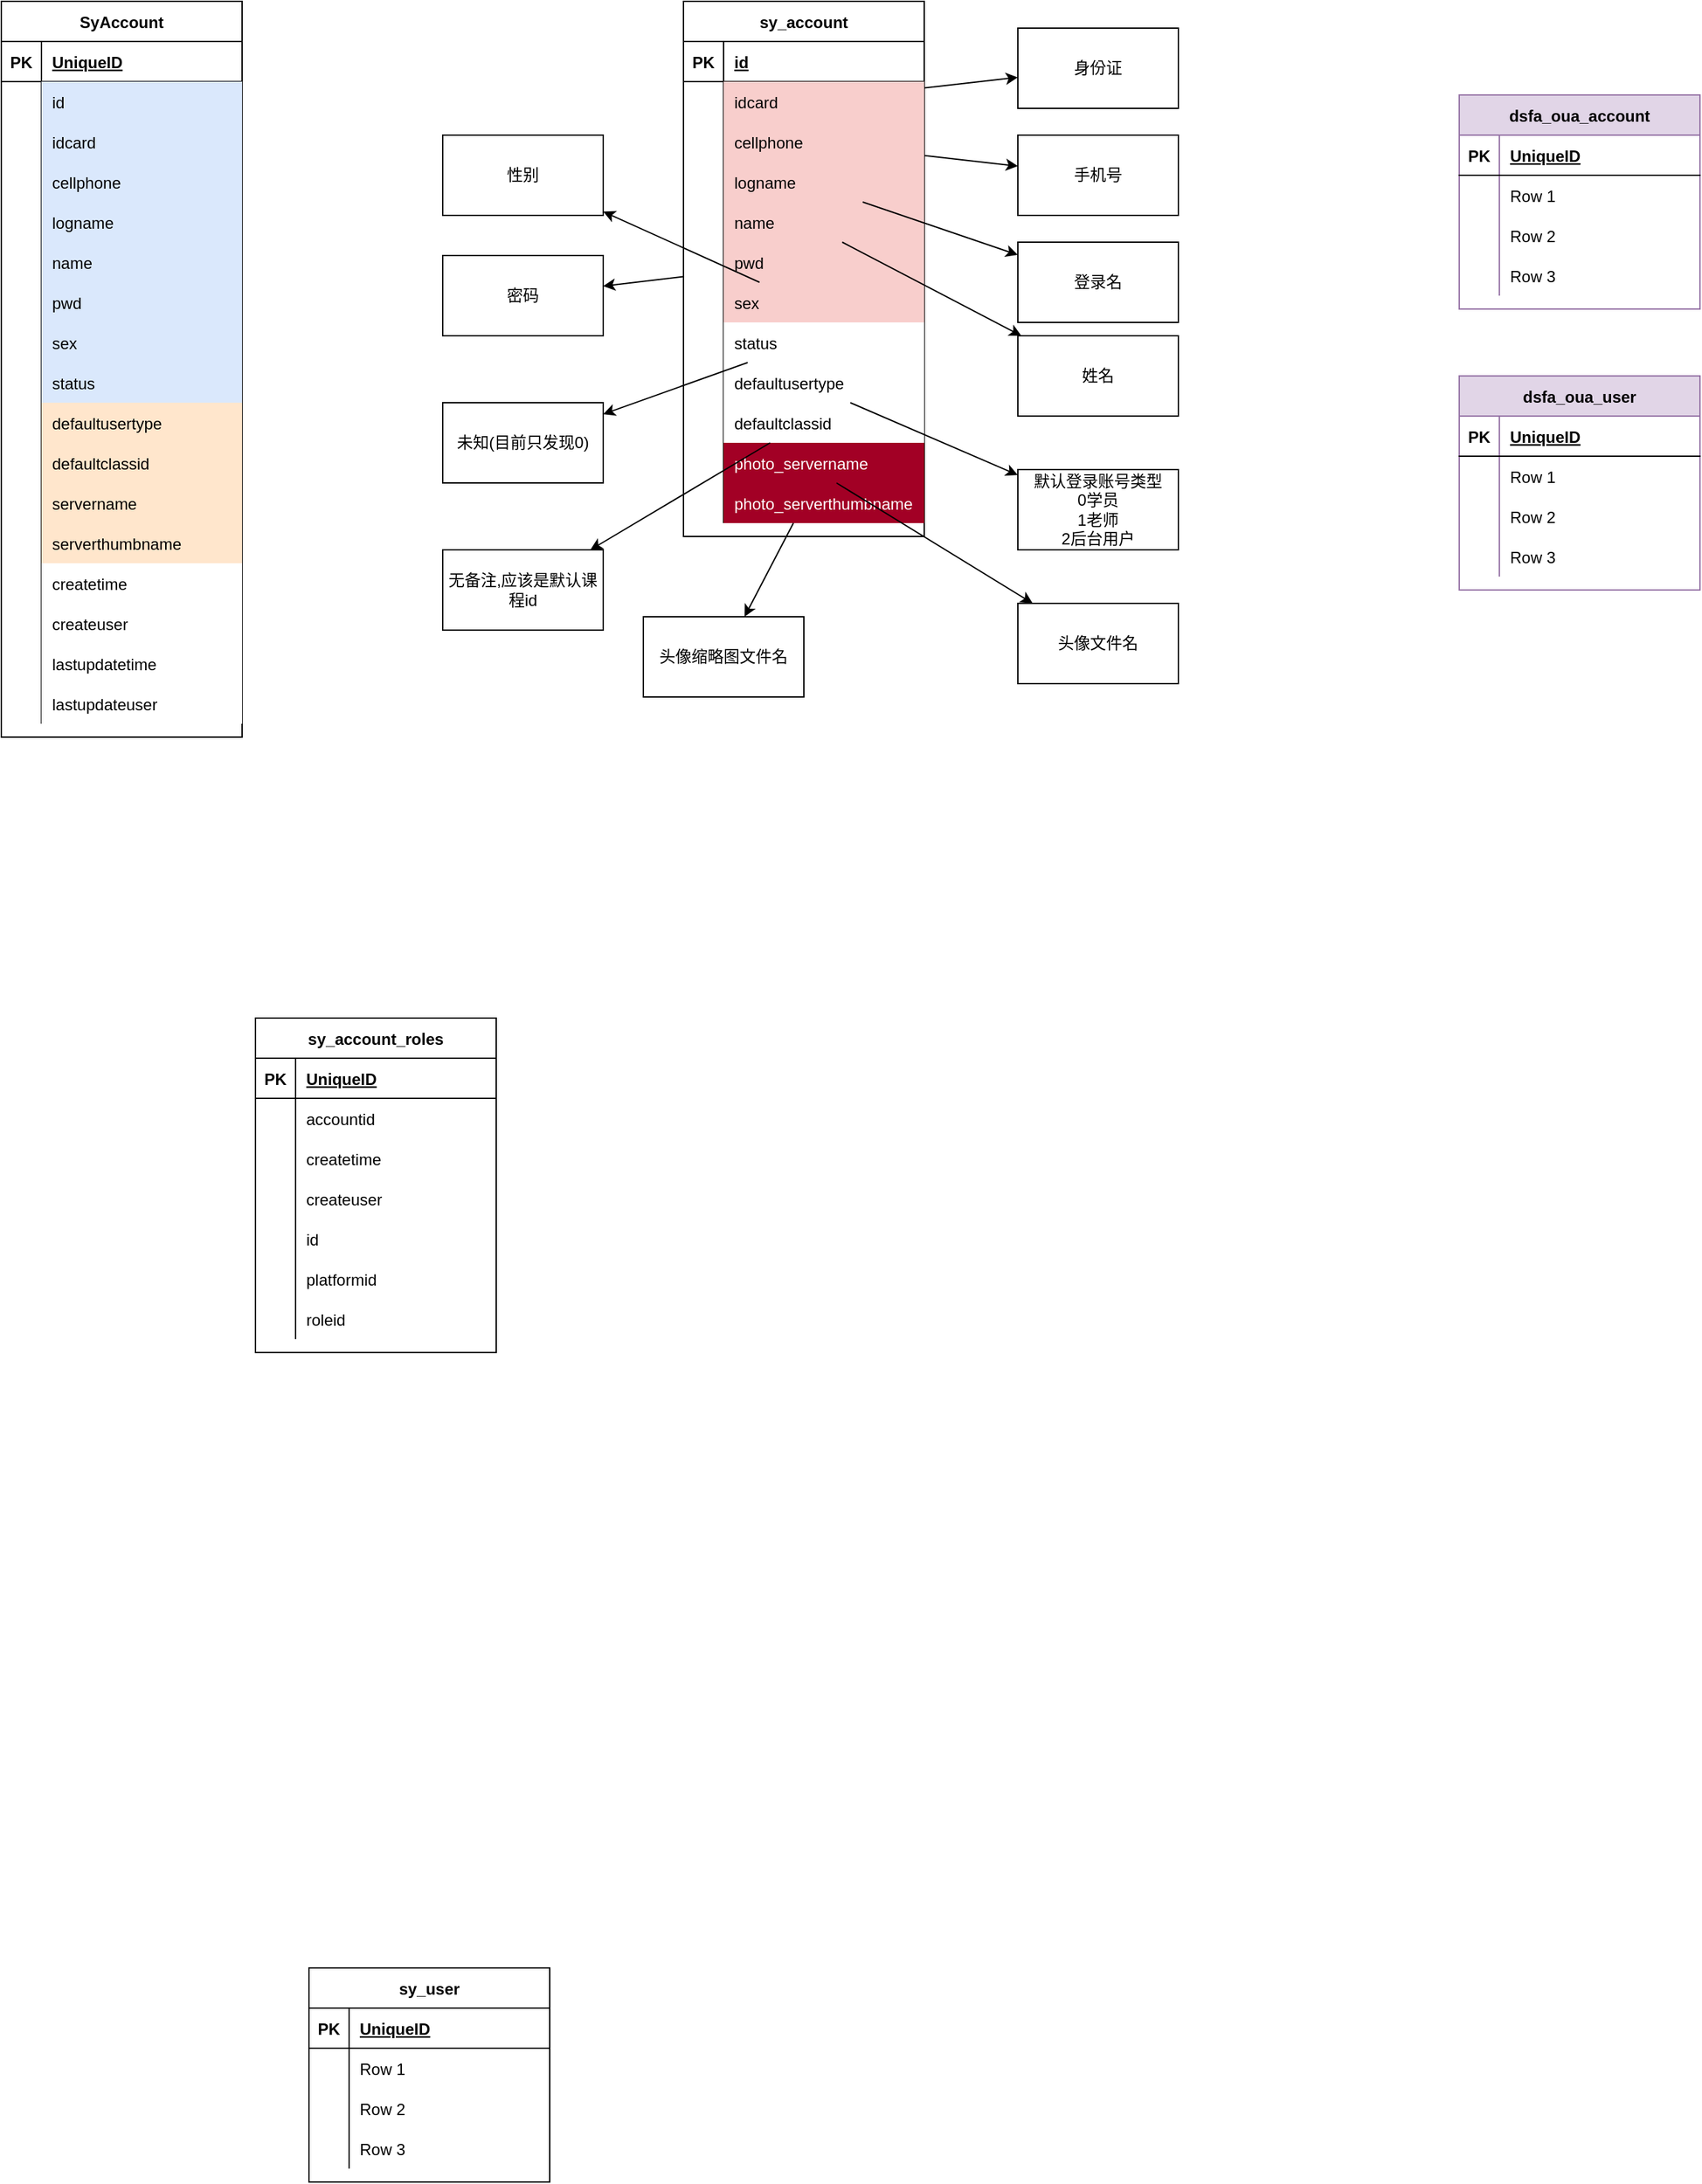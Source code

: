 <mxfile version="14.6.13" type="device"><diagram id="wtJdiFeGSxAWLH2Ik4d4" name="第 1 页"><mxGraphModel dx="1408" dy="808" grid="1" gridSize="10" guides="1" tooltips="1" connect="1" arrows="1" fold="1" page="1" pageScale="1" pageWidth="3300" pageHeight="4681" math="0" shadow="0"><root><mxCell id="0"/><mxCell id="1" parent="0"/><mxCell id="aTw9leq8kEesizQfhiR4-1" value="SyAccount" style="shape=table;startSize=30;container=1;collapsible=1;childLayout=tableLayout;fixedRows=1;rowLines=0;fontStyle=1;align=center;resizeLast=1;" parent="1" vertex="1"><mxGeometry x="560" y="730" width="180" height="550" as="geometry"/></mxCell><mxCell id="aTw9leq8kEesizQfhiR4-2" value="" style="shape=partialRectangle;collapsible=0;dropTarget=0;pointerEvents=0;fillColor=none;top=0;left=0;bottom=1;right=0;points=[[0,0.5],[1,0.5]];portConstraint=eastwest;" parent="aTw9leq8kEesizQfhiR4-1" vertex="1"><mxGeometry y="30" width="180" height="30" as="geometry"/></mxCell><mxCell id="aTw9leq8kEesizQfhiR4-3" value="PK" style="shape=partialRectangle;connectable=0;fillColor=none;top=0;left=0;bottom=0;right=0;fontStyle=1;overflow=hidden;" parent="aTw9leq8kEesizQfhiR4-2" vertex="1"><mxGeometry width="30" height="30" as="geometry"/></mxCell><mxCell id="aTw9leq8kEesizQfhiR4-4" value="UniqueID" style="shape=partialRectangle;connectable=0;fillColor=none;top=0;left=0;bottom=0;right=0;align=left;spacingLeft=6;fontStyle=5;overflow=hidden;" parent="aTw9leq8kEesizQfhiR4-2" vertex="1"><mxGeometry x="30" width="150" height="30" as="geometry"/></mxCell><mxCell id="aTw9leq8kEesizQfhiR4-5" value="" style="shape=partialRectangle;collapsible=0;dropTarget=0;pointerEvents=0;fillColor=none;top=0;left=0;bottom=0;right=0;points=[[0,0.5],[1,0.5]];portConstraint=eastwest;" parent="aTw9leq8kEesizQfhiR4-1" vertex="1"><mxGeometry y="60" width="180" height="30" as="geometry"/></mxCell><mxCell id="aTw9leq8kEesizQfhiR4-6" value="" style="shape=partialRectangle;connectable=0;fillColor=none;top=0;left=0;bottom=0;right=0;editable=1;overflow=hidden;" parent="aTw9leq8kEesizQfhiR4-5" vertex="1"><mxGeometry width="30" height="30" as="geometry"/></mxCell><mxCell id="aTw9leq8kEesizQfhiR4-7" value="id" style="shape=partialRectangle;connectable=0;fillColor=#dae8fc;top=0;left=0;bottom=0;right=0;align=left;spacingLeft=6;overflow=hidden;strokeColor=#6c8ebf;" parent="aTw9leq8kEesizQfhiR4-5" vertex="1"><mxGeometry x="30" width="150" height="30" as="geometry"/></mxCell><mxCell id="aTw9leq8kEesizQfhiR4-8" value="" style="shape=partialRectangle;collapsible=0;dropTarget=0;pointerEvents=0;fillColor=none;top=0;left=0;bottom=0;right=0;points=[[0,0.5],[1,0.5]];portConstraint=eastwest;" parent="aTw9leq8kEesizQfhiR4-1" vertex="1"><mxGeometry y="90" width="180" height="30" as="geometry"/></mxCell><mxCell id="aTw9leq8kEesizQfhiR4-9" value="" style="shape=partialRectangle;connectable=0;fillColor=none;top=0;left=0;bottom=0;right=0;editable=1;overflow=hidden;" parent="aTw9leq8kEesizQfhiR4-8" vertex="1"><mxGeometry width="30" height="30" as="geometry"/></mxCell><mxCell id="aTw9leq8kEesizQfhiR4-10" value="idcard" style="shape=partialRectangle;connectable=0;fillColor=#dae8fc;top=0;left=0;bottom=0;right=0;align=left;spacingLeft=6;overflow=hidden;strokeColor=#6c8ebf;" parent="aTw9leq8kEesizQfhiR4-8" vertex="1"><mxGeometry x="30" width="150" height="30" as="geometry"/></mxCell><mxCell id="aTw9leq8kEesizQfhiR4-11" value="" style="shape=partialRectangle;collapsible=0;dropTarget=0;pointerEvents=0;fillColor=none;top=0;left=0;bottom=0;right=0;points=[[0,0.5],[1,0.5]];portConstraint=eastwest;" parent="aTw9leq8kEesizQfhiR4-1" vertex="1"><mxGeometry y="120" width="180" height="30" as="geometry"/></mxCell><mxCell id="aTw9leq8kEesizQfhiR4-12" value="" style="shape=partialRectangle;connectable=0;fillColor=none;top=0;left=0;bottom=0;right=0;editable=1;overflow=hidden;" parent="aTw9leq8kEesizQfhiR4-11" vertex="1"><mxGeometry width="30" height="30" as="geometry"/></mxCell><mxCell id="aTw9leq8kEesizQfhiR4-13" value="cellphone" style="shape=partialRectangle;connectable=0;fillColor=#dae8fc;top=0;left=0;bottom=0;right=0;align=left;spacingLeft=6;overflow=hidden;strokeColor=#6c8ebf;" parent="aTw9leq8kEesizQfhiR4-11" vertex="1"><mxGeometry x="30" width="150" height="30" as="geometry"/></mxCell><mxCell id="aTw9leq8kEesizQfhiR4-14" value="" style="shape=partialRectangle;collapsible=0;dropTarget=0;pointerEvents=0;fillColor=none;top=0;left=0;bottom=0;right=0;points=[[0,0.5],[1,0.5]];portConstraint=eastwest;" parent="aTw9leq8kEesizQfhiR4-1" vertex="1"><mxGeometry y="150" width="180" height="30" as="geometry"/></mxCell><mxCell id="aTw9leq8kEesizQfhiR4-15" value="" style="shape=partialRectangle;connectable=0;fillColor=none;top=0;left=0;bottom=0;right=0;editable=1;overflow=hidden;" parent="aTw9leq8kEesizQfhiR4-14" vertex="1"><mxGeometry width="30" height="30" as="geometry"/></mxCell><mxCell id="aTw9leq8kEesizQfhiR4-16" value="logname" style="shape=partialRectangle;connectable=0;fillColor=#dae8fc;top=0;left=0;bottom=0;right=0;align=left;spacingLeft=6;overflow=hidden;strokeColor=#6c8ebf;" parent="aTw9leq8kEesizQfhiR4-14" vertex="1"><mxGeometry x="30" width="150" height="30" as="geometry"/></mxCell><mxCell id="aTw9leq8kEesizQfhiR4-17" value="" style="shape=partialRectangle;collapsible=0;dropTarget=0;pointerEvents=0;fillColor=none;top=0;left=0;bottom=0;right=0;points=[[0,0.5],[1,0.5]];portConstraint=eastwest;" parent="aTw9leq8kEesizQfhiR4-1" vertex="1"><mxGeometry y="180" width="180" height="30" as="geometry"/></mxCell><mxCell id="aTw9leq8kEesizQfhiR4-18" value="" style="shape=partialRectangle;connectable=0;fillColor=none;top=0;left=0;bottom=0;right=0;editable=1;overflow=hidden;" parent="aTw9leq8kEesizQfhiR4-17" vertex="1"><mxGeometry width="30" height="30" as="geometry"/></mxCell><mxCell id="aTw9leq8kEesizQfhiR4-19" value="name" style="shape=partialRectangle;connectable=0;fillColor=#dae8fc;top=0;left=0;bottom=0;right=0;align=left;spacingLeft=6;overflow=hidden;strokeColor=#6c8ebf;" parent="aTw9leq8kEesizQfhiR4-17" vertex="1"><mxGeometry x="30" width="150" height="30" as="geometry"/></mxCell><mxCell id="aTw9leq8kEesizQfhiR4-20" value="" style="shape=partialRectangle;collapsible=0;dropTarget=0;pointerEvents=0;fillColor=none;top=0;left=0;bottom=0;right=0;points=[[0,0.5],[1,0.5]];portConstraint=eastwest;" parent="aTw9leq8kEesizQfhiR4-1" vertex="1"><mxGeometry y="210" width="180" height="30" as="geometry"/></mxCell><mxCell id="aTw9leq8kEesizQfhiR4-21" value="" style="shape=partialRectangle;connectable=0;fillColor=none;top=0;left=0;bottom=0;right=0;editable=1;overflow=hidden;" parent="aTw9leq8kEesizQfhiR4-20" vertex="1"><mxGeometry width="30" height="30" as="geometry"/></mxCell><mxCell id="aTw9leq8kEesizQfhiR4-22" value="pwd" style="shape=partialRectangle;connectable=0;fillColor=#dae8fc;top=0;left=0;bottom=0;right=0;align=left;spacingLeft=6;overflow=hidden;strokeColor=#6c8ebf;" parent="aTw9leq8kEesizQfhiR4-20" vertex="1"><mxGeometry x="30" width="150" height="30" as="geometry"/></mxCell><mxCell id="aTw9leq8kEesizQfhiR4-23" value="" style="shape=partialRectangle;collapsible=0;dropTarget=0;pointerEvents=0;fillColor=none;top=0;left=0;bottom=0;right=0;points=[[0,0.5],[1,0.5]];portConstraint=eastwest;" parent="aTw9leq8kEesizQfhiR4-1" vertex="1"><mxGeometry y="240" width="180" height="30" as="geometry"/></mxCell><mxCell id="aTw9leq8kEesizQfhiR4-24" value="" style="shape=partialRectangle;connectable=0;fillColor=none;top=0;left=0;bottom=0;right=0;editable=1;overflow=hidden;" parent="aTw9leq8kEesizQfhiR4-23" vertex="1"><mxGeometry width="30" height="30" as="geometry"/></mxCell><mxCell id="aTw9leq8kEesizQfhiR4-25" value="sex" style="shape=partialRectangle;connectable=0;fillColor=#dae8fc;top=0;left=0;bottom=0;right=0;align=left;spacingLeft=6;overflow=hidden;strokeColor=#6c8ebf;" parent="aTw9leq8kEesizQfhiR4-23" vertex="1"><mxGeometry x="30" width="150" height="30" as="geometry"/></mxCell><mxCell id="aTw9leq8kEesizQfhiR4-26" value="" style="shape=partialRectangle;collapsible=0;dropTarget=0;pointerEvents=0;fillColor=none;top=0;left=0;bottom=0;right=0;points=[[0,0.5],[1,0.5]];portConstraint=eastwest;" parent="aTw9leq8kEesizQfhiR4-1" vertex="1"><mxGeometry y="270" width="180" height="30" as="geometry"/></mxCell><mxCell id="aTw9leq8kEesizQfhiR4-27" value="" style="shape=partialRectangle;connectable=0;fillColor=none;top=0;left=0;bottom=0;right=0;editable=1;overflow=hidden;" parent="aTw9leq8kEesizQfhiR4-26" vertex="1"><mxGeometry width="30" height="30" as="geometry"/></mxCell><mxCell id="aTw9leq8kEesizQfhiR4-28" value="status" style="shape=partialRectangle;connectable=0;fillColor=#dae8fc;top=0;left=0;bottom=0;right=0;align=left;spacingLeft=6;overflow=hidden;strokeColor=#6c8ebf;" parent="aTw9leq8kEesizQfhiR4-26" vertex="1"><mxGeometry x="30" width="150" height="30" as="geometry"/></mxCell><mxCell id="aTw9leq8kEesizQfhiR4-29" value="" style="shape=partialRectangle;collapsible=0;dropTarget=0;pointerEvents=0;fillColor=none;top=0;left=0;bottom=0;right=0;points=[[0,0.5],[1,0.5]];portConstraint=eastwest;" parent="aTw9leq8kEesizQfhiR4-1" vertex="1"><mxGeometry y="300" width="180" height="30" as="geometry"/></mxCell><mxCell id="aTw9leq8kEesizQfhiR4-30" value="" style="shape=partialRectangle;connectable=0;fillColor=none;top=0;left=0;bottom=0;right=0;editable=1;overflow=hidden;" parent="aTw9leq8kEesizQfhiR4-29" vertex="1"><mxGeometry width="30" height="30" as="geometry"/></mxCell><mxCell id="aTw9leq8kEesizQfhiR4-31" value="defaultusertype" style="shape=partialRectangle;connectable=0;fillColor=#ffe6cc;top=0;left=0;bottom=0;right=0;align=left;spacingLeft=6;overflow=hidden;strokeColor=#d79b00;" parent="aTw9leq8kEesizQfhiR4-29" vertex="1"><mxGeometry x="30" width="150" height="30" as="geometry"/></mxCell><mxCell id="aTw9leq8kEesizQfhiR4-32" value="" style="shape=partialRectangle;collapsible=0;dropTarget=0;pointerEvents=0;fillColor=none;top=0;left=0;bottom=0;right=0;points=[[0,0.5],[1,0.5]];portConstraint=eastwest;" parent="aTw9leq8kEesizQfhiR4-1" vertex="1"><mxGeometry y="330" width="180" height="30" as="geometry"/></mxCell><mxCell id="aTw9leq8kEesizQfhiR4-33" value="" style="shape=partialRectangle;connectable=0;fillColor=none;top=0;left=0;bottom=0;right=0;editable=1;overflow=hidden;" parent="aTw9leq8kEesizQfhiR4-32" vertex="1"><mxGeometry width="30" height="30" as="geometry"/></mxCell><mxCell id="aTw9leq8kEesizQfhiR4-34" value="defaultclassid" style="shape=partialRectangle;connectable=0;fillColor=#ffe6cc;top=0;left=0;bottom=0;right=0;align=left;spacingLeft=6;overflow=hidden;strokeColor=#d79b00;" parent="aTw9leq8kEesizQfhiR4-32" vertex="1"><mxGeometry x="30" width="150" height="30" as="geometry"/></mxCell><mxCell id="aTw9leq8kEesizQfhiR4-35" value="" style="shape=partialRectangle;collapsible=0;dropTarget=0;pointerEvents=0;fillColor=none;top=0;left=0;bottom=0;right=0;points=[[0,0.5],[1,0.5]];portConstraint=eastwest;" parent="aTw9leq8kEesizQfhiR4-1" vertex="1"><mxGeometry y="360" width="180" height="30" as="geometry"/></mxCell><mxCell id="aTw9leq8kEesizQfhiR4-36" value="" style="shape=partialRectangle;connectable=0;fillColor=none;top=0;left=0;bottom=0;right=0;editable=1;overflow=hidden;" parent="aTw9leq8kEesizQfhiR4-35" vertex="1"><mxGeometry width="30" height="30" as="geometry"/></mxCell><mxCell id="aTw9leq8kEesizQfhiR4-37" value="servername" style="shape=partialRectangle;connectable=0;fillColor=#ffe6cc;top=0;left=0;bottom=0;right=0;align=left;spacingLeft=6;overflow=hidden;strokeColor=#d79b00;" parent="aTw9leq8kEesizQfhiR4-35" vertex="1"><mxGeometry x="30" width="150" height="30" as="geometry"/></mxCell><mxCell id="aTw9leq8kEesizQfhiR4-38" value="" style="shape=partialRectangle;collapsible=0;dropTarget=0;pointerEvents=0;fillColor=none;top=0;left=0;bottom=0;right=0;points=[[0,0.5],[1,0.5]];portConstraint=eastwest;" parent="aTw9leq8kEesizQfhiR4-1" vertex="1"><mxGeometry y="390" width="180" height="30" as="geometry"/></mxCell><mxCell id="aTw9leq8kEesizQfhiR4-39" value="" style="shape=partialRectangle;connectable=0;fillColor=none;top=0;left=0;bottom=0;right=0;editable=1;overflow=hidden;" parent="aTw9leq8kEesizQfhiR4-38" vertex="1"><mxGeometry width="30" height="30" as="geometry"/></mxCell><mxCell id="aTw9leq8kEesizQfhiR4-40" value="serverthumbname" style="shape=partialRectangle;connectable=0;fillColor=#ffe6cc;top=0;left=0;bottom=0;right=0;align=left;spacingLeft=6;overflow=hidden;strokeColor=#d79b00;" parent="aTw9leq8kEesizQfhiR4-38" vertex="1"><mxGeometry x="30" width="150" height="30" as="geometry"/></mxCell><mxCell id="aTw9leq8kEesizQfhiR4-41" value="" style="shape=partialRectangle;collapsible=0;dropTarget=0;pointerEvents=0;fillColor=none;top=0;left=0;bottom=0;right=0;points=[[0,0.5],[1,0.5]];portConstraint=eastwest;" parent="aTw9leq8kEesizQfhiR4-1" vertex="1"><mxGeometry y="420" width="180" height="30" as="geometry"/></mxCell><mxCell id="aTw9leq8kEesizQfhiR4-42" value="" style="shape=partialRectangle;connectable=0;fillColor=none;top=0;left=0;bottom=0;right=0;editable=1;overflow=hidden;" parent="aTw9leq8kEesizQfhiR4-41" vertex="1"><mxGeometry width="30" height="30" as="geometry"/></mxCell><mxCell id="aTw9leq8kEesizQfhiR4-43" value="createtime" style="shape=partialRectangle;connectable=0;top=0;left=0;bottom=0;right=0;align=left;spacingLeft=6;overflow=hidden;" parent="aTw9leq8kEesizQfhiR4-41" vertex="1"><mxGeometry x="30" width="150" height="30" as="geometry"/></mxCell><mxCell id="aTw9leq8kEesizQfhiR4-44" value="" style="shape=partialRectangle;collapsible=0;dropTarget=0;pointerEvents=0;fillColor=none;top=0;left=0;bottom=0;right=0;points=[[0,0.5],[1,0.5]];portConstraint=eastwest;" parent="aTw9leq8kEesizQfhiR4-1" vertex="1"><mxGeometry y="450" width="180" height="30" as="geometry"/></mxCell><mxCell id="aTw9leq8kEesizQfhiR4-45" value="" style="shape=partialRectangle;connectable=0;fillColor=none;top=0;left=0;bottom=0;right=0;editable=1;overflow=hidden;" parent="aTw9leq8kEesizQfhiR4-44" vertex="1"><mxGeometry width="30" height="30" as="geometry"/></mxCell><mxCell id="aTw9leq8kEesizQfhiR4-46" value="createuser" style="shape=partialRectangle;connectable=0;top=0;left=0;bottom=0;right=0;align=left;spacingLeft=6;overflow=hidden;" parent="aTw9leq8kEesizQfhiR4-44" vertex="1"><mxGeometry x="30" width="150" height="30" as="geometry"/></mxCell><mxCell id="aTw9leq8kEesizQfhiR4-47" value="" style="shape=partialRectangle;collapsible=0;dropTarget=0;pointerEvents=0;fillColor=none;top=0;left=0;bottom=0;right=0;points=[[0,0.5],[1,0.5]];portConstraint=eastwest;" parent="aTw9leq8kEesizQfhiR4-1" vertex="1"><mxGeometry y="480" width="180" height="30" as="geometry"/></mxCell><mxCell id="aTw9leq8kEesizQfhiR4-48" value="" style="shape=partialRectangle;connectable=0;fillColor=none;top=0;left=0;bottom=0;right=0;editable=1;overflow=hidden;" parent="aTw9leq8kEesizQfhiR4-47" vertex="1"><mxGeometry width="30" height="30" as="geometry"/></mxCell><mxCell id="aTw9leq8kEesizQfhiR4-49" value="lastupdatetime" style="shape=partialRectangle;connectable=0;top=0;left=0;bottom=0;right=0;align=left;spacingLeft=6;overflow=hidden;" parent="aTw9leq8kEesizQfhiR4-47" vertex="1"><mxGeometry x="30" width="150" height="30" as="geometry"/></mxCell><mxCell id="aTw9leq8kEesizQfhiR4-50" value="" style="shape=partialRectangle;collapsible=0;dropTarget=0;pointerEvents=0;fillColor=none;top=0;left=0;bottom=0;right=0;points=[[0,0.5],[1,0.5]];portConstraint=eastwest;" parent="aTw9leq8kEesizQfhiR4-1" vertex="1"><mxGeometry y="510" width="180" height="30" as="geometry"/></mxCell><mxCell id="aTw9leq8kEesizQfhiR4-51" value="" style="shape=partialRectangle;connectable=0;fillColor=none;top=0;left=0;bottom=0;right=0;editable=1;overflow=hidden;" parent="aTw9leq8kEesizQfhiR4-50" vertex="1"><mxGeometry width="30" height="30" as="geometry"/></mxCell><mxCell id="aTw9leq8kEesizQfhiR4-52" value="lastupdateuser" style="shape=partialRectangle;connectable=0;top=0;left=0;bottom=0;right=0;align=left;spacingLeft=6;overflow=hidden;" parent="aTw9leq8kEesizQfhiR4-50" vertex="1"><mxGeometry x="30" width="150" height="30" as="geometry"/></mxCell><mxCell id="aTw9leq8kEesizQfhiR4-56" value="sy_account" style="shape=table;startSize=30;container=1;collapsible=1;childLayout=tableLayout;fixedRows=1;rowLines=0;fontStyle=1;align=center;resizeLast=1;" parent="1" vertex="1"><mxGeometry x="1070" y="730" width="180" height="400" as="geometry"/></mxCell><mxCell id="aTw9leq8kEesizQfhiR4-57" value="" style="shape=partialRectangle;collapsible=0;dropTarget=0;pointerEvents=0;fillColor=none;top=0;left=0;bottom=1;right=0;points=[[0,0.5],[1,0.5]];portConstraint=eastwest;" parent="aTw9leq8kEesizQfhiR4-56" vertex="1"><mxGeometry y="30" width="180" height="30" as="geometry"/></mxCell><mxCell id="aTw9leq8kEesizQfhiR4-58" value="PK" style="shape=partialRectangle;connectable=0;fillColor=none;top=0;left=0;bottom=0;right=0;fontStyle=1;overflow=hidden;" parent="aTw9leq8kEesizQfhiR4-57" vertex="1"><mxGeometry width="30" height="30" as="geometry"/></mxCell><mxCell id="aTw9leq8kEesizQfhiR4-59" value="id" style="shape=partialRectangle;connectable=0;fillColor=none;top=0;left=0;bottom=0;right=0;align=left;spacingLeft=6;fontStyle=5;overflow=hidden;" parent="aTw9leq8kEesizQfhiR4-57" vertex="1"><mxGeometry x="30" width="150" height="30" as="geometry"/></mxCell><mxCell id="aTw9leq8kEesizQfhiR4-63" value="" style="shape=partialRectangle;collapsible=0;dropTarget=0;pointerEvents=0;fillColor=none;top=0;left=0;bottom=0;right=0;points=[[0,0.5],[1,0.5]];portConstraint=eastwest;" parent="aTw9leq8kEesizQfhiR4-56" vertex="1"><mxGeometry y="60" width="180" height="30" as="geometry"/></mxCell><mxCell id="aTw9leq8kEesizQfhiR4-64" value="" style="shape=partialRectangle;connectable=0;fillColor=none;top=0;left=0;bottom=0;right=0;editable=1;overflow=hidden;" parent="aTw9leq8kEesizQfhiR4-63" vertex="1"><mxGeometry width="30" height="30" as="geometry"/></mxCell><mxCell id="aTw9leq8kEesizQfhiR4-65" value="idcard" style="shape=partialRectangle;connectable=0;top=0;left=0;bottom=0;right=0;align=left;spacingLeft=6;overflow=hidden;fillColor=#f8cecc;strokeColor=#b85450;" parent="aTw9leq8kEesizQfhiR4-63" vertex="1"><mxGeometry x="30" width="150" height="30" as="geometry"/></mxCell><mxCell id="aTw9leq8kEesizQfhiR4-66" value="" style="shape=partialRectangle;collapsible=0;dropTarget=0;pointerEvents=0;fillColor=none;top=0;left=0;bottom=0;right=0;points=[[0,0.5],[1,0.5]];portConstraint=eastwest;" parent="aTw9leq8kEesizQfhiR4-56" vertex="1"><mxGeometry y="90" width="180" height="30" as="geometry"/></mxCell><mxCell id="aTw9leq8kEesizQfhiR4-67" value="" style="shape=partialRectangle;connectable=0;fillColor=none;top=0;left=0;bottom=0;right=0;editable=1;overflow=hidden;" parent="aTw9leq8kEesizQfhiR4-66" vertex="1"><mxGeometry width="30" height="30" as="geometry"/></mxCell><mxCell id="aTw9leq8kEesizQfhiR4-68" value="cellphone" style="shape=partialRectangle;connectable=0;top=0;left=0;bottom=0;right=0;align=left;spacingLeft=6;overflow=hidden;fillColor=#f8cecc;strokeColor=#b85450;" parent="aTw9leq8kEesizQfhiR4-66" vertex="1"><mxGeometry x="30" width="150" height="30" as="geometry"/></mxCell><mxCell id="aTw9leq8kEesizQfhiR4-69" value="" style="shape=partialRectangle;collapsible=0;dropTarget=0;pointerEvents=0;fillColor=none;top=0;left=0;bottom=0;right=0;points=[[0,0.5],[1,0.5]];portConstraint=eastwest;" parent="aTw9leq8kEesizQfhiR4-56" vertex="1"><mxGeometry y="120" width="180" height="30" as="geometry"/></mxCell><mxCell id="aTw9leq8kEesizQfhiR4-70" value="" style="shape=partialRectangle;connectable=0;fillColor=none;top=0;left=0;bottom=0;right=0;editable=1;overflow=hidden;" parent="aTw9leq8kEesizQfhiR4-69" vertex="1"><mxGeometry width="30" height="30" as="geometry"/></mxCell><mxCell id="aTw9leq8kEesizQfhiR4-71" value="logname" style="shape=partialRectangle;connectable=0;top=0;left=0;bottom=0;right=0;align=left;spacingLeft=6;overflow=hidden;fillColor=#f8cecc;strokeColor=#b85450;" parent="aTw9leq8kEesizQfhiR4-69" vertex="1"><mxGeometry x="30" width="150" height="30" as="geometry"/></mxCell><mxCell id="aTw9leq8kEesizQfhiR4-72" value="" style="shape=partialRectangle;collapsible=0;dropTarget=0;pointerEvents=0;fillColor=none;top=0;left=0;bottom=0;right=0;points=[[0,0.5],[1,0.5]];portConstraint=eastwest;" parent="aTw9leq8kEesizQfhiR4-56" vertex="1"><mxGeometry y="150" width="180" height="30" as="geometry"/></mxCell><mxCell id="aTw9leq8kEesizQfhiR4-73" value="" style="shape=partialRectangle;connectable=0;fillColor=none;top=0;left=0;bottom=0;right=0;editable=1;overflow=hidden;" parent="aTw9leq8kEesizQfhiR4-72" vertex="1"><mxGeometry width="30" height="30" as="geometry"/></mxCell><mxCell id="aTw9leq8kEesizQfhiR4-74" value="name" style="shape=partialRectangle;connectable=0;top=0;left=0;bottom=0;right=0;align=left;spacingLeft=6;overflow=hidden;fillColor=#f8cecc;strokeColor=#b85450;" parent="aTw9leq8kEesizQfhiR4-72" vertex="1"><mxGeometry x="30" width="150" height="30" as="geometry"/></mxCell><mxCell id="aTw9leq8kEesizQfhiR4-75" value="" style="shape=partialRectangle;collapsible=0;dropTarget=0;pointerEvents=0;fillColor=none;top=0;left=0;bottom=0;right=0;points=[[0,0.5],[1,0.5]];portConstraint=eastwest;" parent="aTw9leq8kEesizQfhiR4-56" vertex="1"><mxGeometry y="180" width="180" height="30" as="geometry"/></mxCell><mxCell id="aTw9leq8kEesizQfhiR4-76" value="" style="shape=partialRectangle;connectable=0;fillColor=none;top=0;left=0;bottom=0;right=0;editable=1;overflow=hidden;" parent="aTw9leq8kEesizQfhiR4-75" vertex="1"><mxGeometry width="30" height="30" as="geometry"/></mxCell><mxCell id="aTw9leq8kEesizQfhiR4-77" value="pwd" style="shape=partialRectangle;connectable=0;top=0;left=0;bottom=0;right=0;align=left;spacingLeft=6;overflow=hidden;fillColor=#f8cecc;strokeColor=#b85450;" parent="aTw9leq8kEesizQfhiR4-75" vertex="1"><mxGeometry x="30" width="150" height="30" as="geometry"/></mxCell><mxCell id="aTw9leq8kEesizQfhiR4-78" value="" style="shape=partialRectangle;collapsible=0;dropTarget=0;pointerEvents=0;fillColor=none;top=0;left=0;bottom=0;right=0;points=[[0,0.5],[1,0.5]];portConstraint=eastwest;" parent="aTw9leq8kEesizQfhiR4-56" vertex="1"><mxGeometry y="210" width="180" height="30" as="geometry"/></mxCell><mxCell id="aTw9leq8kEesizQfhiR4-79" value="" style="shape=partialRectangle;connectable=0;fillColor=none;top=0;left=0;bottom=0;right=0;editable=1;overflow=hidden;" parent="aTw9leq8kEesizQfhiR4-78" vertex="1"><mxGeometry width="30" height="30" as="geometry"/></mxCell><mxCell id="aTw9leq8kEesizQfhiR4-80" value="sex" style="shape=partialRectangle;connectable=0;top=0;left=0;bottom=0;right=0;align=left;spacingLeft=6;overflow=hidden;fillColor=#f8cecc;strokeColor=#b85450;" parent="aTw9leq8kEesizQfhiR4-78" vertex="1"><mxGeometry x="30" width="150" height="30" as="geometry"/></mxCell><mxCell id="aTw9leq8kEesizQfhiR4-81" value="" style="shape=partialRectangle;collapsible=0;dropTarget=0;pointerEvents=0;fillColor=none;top=0;left=0;bottom=0;right=0;points=[[0,0.5],[1,0.5]];portConstraint=eastwest;" parent="aTw9leq8kEesizQfhiR4-56" vertex="1"><mxGeometry y="240" width="180" height="30" as="geometry"/></mxCell><mxCell id="aTw9leq8kEesizQfhiR4-82" value="" style="shape=partialRectangle;connectable=0;fillColor=none;top=0;left=0;bottom=0;right=0;editable=1;overflow=hidden;" parent="aTw9leq8kEesizQfhiR4-81" vertex="1"><mxGeometry width="30" height="30" as="geometry"/></mxCell><mxCell id="aTw9leq8kEesizQfhiR4-83" value="status" style="shape=partialRectangle;connectable=0;top=0;left=0;bottom=0;right=0;align=left;spacingLeft=6;overflow=hidden;" parent="aTw9leq8kEesizQfhiR4-81" vertex="1"><mxGeometry x="30" width="150" height="30" as="geometry"/></mxCell><mxCell id="aTw9leq8kEesizQfhiR4-84" value="" style="shape=partialRectangle;collapsible=0;dropTarget=0;pointerEvents=0;fillColor=none;top=0;left=0;bottom=0;right=0;points=[[0,0.5],[1,0.5]];portConstraint=eastwest;" parent="aTw9leq8kEesizQfhiR4-56" vertex="1"><mxGeometry y="270" width="180" height="30" as="geometry"/></mxCell><mxCell id="aTw9leq8kEesizQfhiR4-85" value="" style="shape=partialRectangle;connectable=0;fillColor=none;top=0;left=0;bottom=0;right=0;editable=1;overflow=hidden;" parent="aTw9leq8kEesizQfhiR4-84" vertex="1"><mxGeometry width="30" height="30" as="geometry"/></mxCell><mxCell id="aTw9leq8kEesizQfhiR4-86" value="defaultusertype" style="shape=partialRectangle;connectable=0;top=0;left=0;bottom=0;right=0;align=left;spacingLeft=6;overflow=hidden;" parent="aTw9leq8kEesizQfhiR4-84" vertex="1"><mxGeometry x="30" width="150" height="30" as="geometry"/></mxCell><mxCell id="aTw9leq8kEesizQfhiR4-87" value="" style="shape=partialRectangle;collapsible=0;dropTarget=0;pointerEvents=0;fillColor=none;top=0;left=0;bottom=0;right=0;points=[[0,0.5],[1,0.5]];portConstraint=eastwest;" parent="aTw9leq8kEesizQfhiR4-56" vertex="1"><mxGeometry y="300" width="180" height="30" as="geometry"/></mxCell><mxCell id="aTw9leq8kEesizQfhiR4-88" value="" style="shape=partialRectangle;connectable=0;fillColor=none;top=0;left=0;bottom=0;right=0;editable=1;overflow=hidden;" parent="aTw9leq8kEesizQfhiR4-87" vertex="1"><mxGeometry width="30" height="30" as="geometry"/></mxCell><mxCell id="aTw9leq8kEesizQfhiR4-89" value="defaultclassid" style="shape=partialRectangle;connectable=0;top=0;left=0;bottom=0;right=0;align=left;spacingLeft=6;overflow=hidden;" parent="aTw9leq8kEesizQfhiR4-87" vertex="1"><mxGeometry x="30" width="150" height="30" as="geometry"/></mxCell><mxCell id="aTw9leq8kEesizQfhiR4-90" value="" style="shape=partialRectangle;collapsible=0;dropTarget=0;pointerEvents=0;fillColor=none;top=0;left=0;bottom=0;right=0;points=[[0,0.5],[1,0.5]];portConstraint=eastwest;" parent="aTw9leq8kEesizQfhiR4-56" vertex="1"><mxGeometry y="330" width="180" height="30" as="geometry"/></mxCell><mxCell id="aTw9leq8kEesizQfhiR4-91" value="" style="shape=partialRectangle;connectable=0;fillColor=none;top=0;left=0;bottom=0;right=0;editable=1;overflow=hidden;" parent="aTw9leq8kEesizQfhiR4-90" vertex="1"><mxGeometry width="30" height="30" as="geometry"/></mxCell><mxCell id="aTw9leq8kEesizQfhiR4-92" value="photo_servername" style="shape=partialRectangle;connectable=0;top=0;left=0;bottom=0;right=0;align=left;spacingLeft=6;overflow=hidden;fillColor=#a20025;strokeColor=#6F0000;fontColor=#ffffff;" parent="aTw9leq8kEesizQfhiR4-90" vertex="1"><mxGeometry x="30" width="150" height="30" as="geometry"/></mxCell><mxCell id="aTw9leq8kEesizQfhiR4-93" value="" style="shape=partialRectangle;collapsible=0;dropTarget=0;pointerEvents=0;fillColor=none;top=0;left=0;bottom=0;right=0;points=[[0,0.5],[1,0.5]];portConstraint=eastwest;" parent="aTw9leq8kEesizQfhiR4-56" vertex="1"><mxGeometry y="360" width="180" height="30" as="geometry"/></mxCell><mxCell id="aTw9leq8kEesizQfhiR4-94" value="" style="shape=partialRectangle;connectable=0;fillColor=none;top=0;left=0;bottom=0;right=0;editable=1;overflow=hidden;" parent="aTw9leq8kEesizQfhiR4-93" vertex="1"><mxGeometry width="30" height="30" as="geometry"/></mxCell><mxCell id="aTw9leq8kEesizQfhiR4-95" value="photo_serverthumbname" style="shape=partialRectangle;connectable=0;top=0;left=0;bottom=0;right=0;align=left;spacingLeft=6;overflow=hidden;fillColor=#a20025;strokeColor=#6F0000;fontColor=#ffffff;" parent="aTw9leq8kEesizQfhiR4-93" vertex="1"><mxGeometry x="30" width="150" height="30" as="geometry"/></mxCell><mxCell id="aTw9leq8kEesizQfhiR4-108" value="sy_account_roles" style="shape=table;startSize=30;container=1;collapsible=1;childLayout=tableLayout;fixedRows=1;rowLines=0;fontStyle=1;align=center;resizeLast=1;" parent="1" vertex="1"><mxGeometry x="750" y="1490" width="180" height="250" as="geometry"/></mxCell><mxCell id="aTw9leq8kEesizQfhiR4-109" value="" style="shape=partialRectangle;collapsible=0;dropTarget=0;pointerEvents=0;fillColor=none;top=0;left=0;bottom=1;right=0;points=[[0,0.5],[1,0.5]];portConstraint=eastwest;" parent="aTw9leq8kEesizQfhiR4-108" vertex="1"><mxGeometry y="30" width="180" height="30" as="geometry"/></mxCell><mxCell id="aTw9leq8kEesizQfhiR4-110" value="PK" style="shape=partialRectangle;connectable=0;fillColor=none;top=0;left=0;bottom=0;right=0;fontStyle=1;overflow=hidden;" parent="aTw9leq8kEesizQfhiR4-109" vertex="1"><mxGeometry width="30" height="30" as="geometry"/></mxCell><mxCell id="aTw9leq8kEesizQfhiR4-111" value="UniqueID" style="shape=partialRectangle;connectable=0;fillColor=none;top=0;left=0;bottom=0;right=0;align=left;spacingLeft=6;fontStyle=5;overflow=hidden;" parent="aTw9leq8kEesizQfhiR4-109" vertex="1"><mxGeometry x="30" width="150" height="30" as="geometry"/></mxCell><mxCell id="aTw9leq8kEesizQfhiR4-112" value="" style="shape=partialRectangle;collapsible=0;dropTarget=0;pointerEvents=0;fillColor=none;top=0;left=0;bottom=0;right=0;points=[[0,0.5],[1,0.5]];portConstraint=eastwest;" parent="aTw9leq8kEesizQfhiR4-108" vertex="1"><mxGeometry y="60" width="180" height="30" as="geometry"/></mxCell><mxCell id="aTw9leq8kEesizQfhiR4-113" value="" style="shape=partialRectangle;connectable=0;fillColor=none;top=0;left=0;bottom=0;right=0;editable=1;overflow=hidden;" parent="aTw9leq8kEesizQfhiR4-112" vertex="1"><mxGeometry width="30" height="30" as="geometry"/></mxCell><mxCell id="aTw9leq8kEesizQfhiR4-114" value="accountid" style="shape=partialRectangle;connectable=0;fillColor=none;top=0;left=0;bottom=0;right=0;align=left;spacingLeft=6;overflow=hidden;" parent="aTw9leq8kEesizQfhiR4-112" vertex="1"><mxGeometry x="30" width="150" height="30" as="geometry"/></mxCell><mxCell id="aTw9leq8kEesizQfhiR4-115" value="" style="shape=partialRectangle;collapsible=0;dropTarget=0;pointerEvents=0;fillColor=none;top=0;left=0;bottom=0;right=0;points=[[0,0.5],[1,0.5]];portConstraint=eastwest;" parent="aTw9leq8kEesizQfhiR4-108" vertex="1"><mxGeometry y="90" width="180" height="30" as="geometry"/></mxCell><mxCell id="aTw9leq8kEesizQfhiR4-116" value="" style="shape=partialRectangle;connectable=0;fillColor=none;top=0;left=0;bottom=0;right=0;editable=1;overflow=hidden;" parent="aTw9leq8kEesizQfhiR4-115" vertex="1"><mxGeometry width="30" height="30" as="geometry"/></mxCell><mxCell id="aTw9leq8kEesizQfhiR4-117" value="createtime" style="shape=partialRectangle;connectable=0;fillColor=none;top=0;left=0;bottom=0;right=0;align=left;spacingLeft=6;overflow=hidden;" parent="aTw9leq8kEesizQfhiR4-115" vertex="1"><mxGeometry x="30" width="150" height="30" as="geometry"/></mxCell><mxCell id="aTw9leq8kEesizQfhiR4-118" value="" style="shape=partialRectangle;collapsible=0;dropTarget=0;pointerEvents=0;fillColor=none;top=0;left=0;bottom=0;right=0;points=[[0,0.5],[1,0.5]];portConstraint=eastwest;" parent="aTw9leq8kEesizQfhiR4-108" vertex="1"><mxGeometry y="120" width="180" height="30" as="geometry"/></mxCell><mxCell id="aTw9leq8kEesizQfhiR4-119" value="" style="shape=partialRectangle;connectable=0;fillColor=none;top=0;left=0;bottom=0;right=0;editable=1;overflow=hidden;" parent="aTw9leq8kEesizQfhiR4-118" vertex="1"><mxGeometry width="30" height="30" as="geometry"/></mxCell><mxCell id="aTw9leq8kEesizQfhiR4-120" value="createuser" style="shape=partialRectangle;connectable=0;fillColor=none;top=0;left=0;bottom=0;right=0;align=left;spacingLeft=6;overflow=hidden;" parent="aTw9leq8kEesizQfhiR4-118" vertex="1"><mxGeometry x="30" width="150" height="30" as="geometry"/></mxCell><mxCell id="aTw9leq8kEesizQfhiR4-147" value="" style="shape=partialRectangle;collapsible=0;dropTarget=0;pointerEvents=0;fillColor=none;top=0;left=0;bottom=0;right=0;points=[[0,0.5],[1,0.5]];portConstraint=eastwest;" parent="aTw9leq8kEesizQfhiR4-108" vertex="1"><mxGeometry y="150" width="180" height="30" as="geometry"/></mxCell><mxCell id="aTw9leq8kEesizQfhiR4-148" value="" style="shape=partialRectangle;connectable=0;fillColor=none;top=0;left=0;bottom=0;right=0;editable=1;overflow=hidden;" parent="aTw9leq8kEesizQfhiR4-147" vertex="1"><mxGeometry width="30" height="30" as="geometry"/></mxCell><mxCell id="aTw9leq8kEesizQfhiR4-149" value="id" style="shape=partialRectangle;connectable=0;fillColor=none;top=0;left=0;bottom=0;right=0;align=left;spacingLeft=6;overflow=hidden;" parent="aTw9leq8kEesizQfhiR4-147" vertex="1"><mxGeometry x="30" width="150" height="30" as="geometry"/></mxCell><mxCell id="aTw9leq8kEesizQfhiR4-150" value="" style="shape=partialRectangle;collapsible=0;dropTarget=0;pointerEvents=0;fillColor=none;top=0;left=0;bottom=0;right=0;points=[[0,0.5],[1,0.5]];portConstraint=eastwest;" parent="aTw9leq8kEesizQfhiR4-108" vertex="1"><mxGeometry y="180" width="180" height="30" as="geometry"/></mxCell><mxCell id="aTw9leq8kEesizQfhiR4-151" value="" style="shape=partialRectangle;connectable=0;fillColor=none;top=0;left=0;bottom=0;right=0;editable=1;overflow=hidden;" parent="aTw9leq8kEesizQfhiR4-150" vertex="1"><mxGeometry width="30" height="30" as="geometry"/></mxCell><mxCell id="aTw9leq8kEesizQfhiR4-152" value="platformid" style="shape=partialRectangle;connectable=0;fillColor=none;top=0;left=0;bottom=0;right=0;align=left;spacingLeft=6;overflow=hidden;" parent="aTw9leq8kEesizQfhiR4-150" vertex="1"><mxGeometry x="30" width="150" height="30" as="geometry"/></mxCell><mxCell id="aTw9leq8kEesizQfhiR4-153" value="" style="shape=partialRectangle;collapsible=0;dropTarget=0;pointerEvents=0;fillColor=none;top=0;left=0;bottom=0;right=0;points=[[0,0.5],[1,0.5]];portConstraint=eastwest;" parent="aTw9leq8kEesizQfhiR4-108" vertex="1"><mxGeometry y="210" width="180" height="30" as="geometry"/></mxCell><mxCell id="aTw9leq8kEesizQfhiR4-154" value="" style="shape=partialRectangle;connectable=0;fillColor=none;top=0;left=0;bottom=0;right=0;editable=1;overflow=hidden;" parent="aTw9leq8kEesizQfhiR4-153" vertex="1"><mxGeometry width="30" height="30" as="geometry"/></mxCell><mxCell id="aTw9leq8kEesizQfhiR4-155" value="roleid" style="shape=partialRectangle;connectable=0;fillColor=none;top=0;left=0;bottom=0;right=0;align=left;spacingLeft=6;overflow=hidden;" parent="aTw9leq8kEesizQfhiR4-153" vertex="1"><mxGeometry x="30" width="150" height="30" as="geometry"/></mxCell><mxCell id="aTw9leq8kEesizQfhiR4-121" value="dsfa_oua_account" style="shape=table;startSize=30;container=1;collapsible=1;childLayout=tableLayout;fixedRows=1;rowLines=0;fontStyle=1;align=center;resizeLast=1;fillColor=#e1d5e7;strokeColor=#9673a6;" parent="1" vertex="1"><mxGeometry x="1650" y="800" width="180" height="160" as="geometry"/></mxCell><mxCell id="aTw9leq8kEesizQfhiR4-122" value="" style="shape=partialRectangle;collapsible=0;dropTarget=0;pointerEvents=0;fillColor=none;top=0;left=0;bottom=1;right=0;points=[[0,0.5],[1,0.5]];portConstraint=eastwest;" parent="aTw9leq8kEesizQfhiR4-121" vertex="1"><mxGeometry y="30" width="180" height="30" as="geometry"/></mxCell><mxCell id="aTw9leq8kEesizQfhiR4-123" value="PK" style="shape=partialRectangle;connectable=0;fillColor=none;top=0;left=0;bottom=0;right=0;fontStyle=1;overflow=hidden;" parent="aTw9leq8kEesizQfhiR4-122" vertex="1"><mxGeometry width="30" height="30" as="geometry"/></mxCell><mxCell id="aTw9leq8kEesizQfhiR4-124" value="UniqueID" style="shape=partialRectangle;connectable=0;fillColor=none;top=0;left=0;bottom=0;right=0;align=left;spacingLeft=6;fontStyle=5;overflow=hidden;" parent="aTw9leq8kEesizQfhiR4-122" vertex="1"><mxGeometry x="30" width="150" height="30" as="geometry"/></mxCell><mxCell id="aTw9leq8kEesizQfhiR4-125" value="" style="shape=partialRectangle;collapsible=0;dropTarget=0;pointerEvents=0;fillColor=none;top=0;left=0;bottom=0;right=0;points=[[0,0.5],[1,0.5]];portConstraint=eastwest;" parent="aTw9leq8kEesizQfhiR4-121" vertex="1"><mxGeometry y="60" width="180" height="30" as="geometry"/></mxCell><mxCell id="aTw9leq8kEesizQfhiR4-126" value="" style="shape=partialRectangle;connectable=0;fillColor=none;top=0;left=0;bottom=0;right=0;editable=1;overflow=hidden;" parent="aTw9leq8kEesizQfhiR4-125" vertex="1"><mxGeometry width="30" height="30" as="geometry"/></mxCell><mxCell id="aTw9leq8kEesizQfhiR4-127" value="Row 1" style="shape=partialRectangle;connectable=0;fillColor=none;top=0;left=0;bottom=0;right=0;align=left;spacingLeft=6;overflow=hidden;" parent="aTw9leq8kEesizQfhiR4-125" vertex="1"><mxGeometry x="30" width="150" height="30" as="geometry"/></mxCell><mxCell id="aTw9leq8kEesizQfhiR4-128" value="" style="shape=partialRectangle;collapsible=0;dropTarget=0;pointerEvents=0;fillColor=none;top=0;left=0;bottom=0;right=0;points=[[0,0.5],[1,0.5]];portConstraint=eastwest;" parent="aTw9leq8kEesizQfhiR4-121" vertex="1"><mxGeometry y="90" width="180" height="30" as="geometry"/></mxCell><mxCell id="aTw9leq8kEesizQfhiR4-129" value="" style="shape=partialRectangle;connectable=0;fillColor=none;top=0;left=0;bottom=0;right=0;editable=1;overflow=hidden;" parent="aTw9leq8kEesizQfhiR4-128" vertex="1"><mxGeometry width="30" height="30" as="geometry"/></mxCell><mxCell id="aTw9leq8kEesizQfhiR4-130" value="Row 2" style="shape=partialRectangle;connectable=0;fillColor=none;top=0;left=0;bottom=0;right=0;align=left;spacingLeft=6;overflow=hidden;" parent="aTw9leq8kEesizQfhiR4-128" vertex="1"><mxGeometry x="30" width="150" height="30" as="geometry"/></mxCell><mxCell id="aTw9leq8kEesizQfhiR4-131" value="" style="shape=partialRectangle;collapsible=0;dropTarget=0;pointerEvents=0;fillColor=none;top=0;left=0;bottom=0;right=0;points=[[0,0.5],[1,0.5]];portConstraint=eastwest;" parent="aTw9leq8kEesizQfhiR4-121" vertex="1"><mxGeometry y="120" width="180" height="30" as="geometry"/></mxCell><mxCell id="aTw9leq8kEesizQfhiR4-132" value="" style="shape=partialRectangle;connectable=0;fillColor=none;top=0;left=0;bottom=0;right=0;editable=1;overflow=hidden;" parent="aTw9leq8kEesizQfhiR4-131" vertex="1"><mxGeometry width="30" height="30" as="geometry"/></mxCell><mxCell id="aTw9leq8kEesizQfhiR4-133" value="Row 3" style="shape=partialRectangle;connectable=0;fillColor=none;top=0;left=0;bottom=0;right=0;align=left;spacingLeft=6;overflow=hidden;" parent="aTw9leq8kEesizQfhiR4-131" vertex="1"><mxGeometry x="30" width="150" height="30" as="geometry"/></mxCell><mxCell id="aTw9leq8kEesizQfhiR4-134" value="dsfa_oua_user" style="shape=table;startSize=30;container=1;collapsible=1;childLayout=tableLayout;fixedRows=1;rowLines=0;fontStyle=1;align=center;resizeLast=1;fillColor=#e1d5e7;strokeColor=#9673a6;" parent="1" vertex="1"><mxGeometry x="1650" y="1010" width="180" height="160" as="geometry"/></mxCell><mxCell id="aTw9leq8kEesizQfhiR4-135" value="" style="shape=partialRectangle;collapsible=0;dropTarget=0;pointerEvents=0;fillColor=none;top=0;left=0;bottom=1;right=0;points=[[0,0.5],[1,0.5]];portConstraint=eastwest;" parent="aTw9leq8kEesizQfhiR4-134" vertex="1"><mxGeometry y="30" width="180" height="30" as="geometry"/></mxCell><mxCell id="aTw9leq8kEesizQfhiR4-136" value="PK" style="shape=partialRectangle;connectable=0;fillColor=none;top=0;left=0;bottom=0;right=0;fontStyle=1;overflow=hidden;" parent="aTw9leq8kEesizQfhiR4-135" vertex="1"><mxGeometry width="30" height="30" as="geometry"/></mxCell><mxCell id="aTw9leq8kEesizQfhiR4-137" value="UniqueID" style="shape=partialRectangle;connectable=0;fillColor=none;top=0;left=0;bottom=0;right=0;align=left;spacingLeft=6;fontStyle=5;overflow=hidden;" parent="aTw9leq8kEesizQfhiR4-135" vertex="1"><mxGeometry x="30" width="150" height="30" as="geometry"/></mxCell><mxCell id="aTw9leq8kEesizQfhiR4-138" value="" style="shape=partialRectangle;collapsible=0;dropTarget=0;pointerEvents=0;fillColor=none;top=0;left=0;bottom=0;right=0;points=[[0,0.5],[1,0.5]];portConstraint=eastwest;" parent="aTw9leq8kEesizQfhiR4-134" vertex="1"><mxGeometry y="60" width="180" height="30" as="geometry"/></mxCell><mxCell id="aTw9leq8kEesizQfhiR4-139" value="" style="shape=partialRectangle;connectable=0;fillColor=none;top=0;left=0;bottom=0;right=0;editable=1;overflow=hidden;" parent="aTw9leq8kEesizQfhiR4-138" vertex="1"><mxGeometry width="30" height="30" as="geometry"/></mxCell><mxCell id="aTw9leq8kEesizQfhiR4-140" value="Row 1" style="shape=partialRectangle;connectable=0;fillColor=none;top=0;left=0;bottom=0;right=0;align=left;spacingLeft=6;overflow=hidden;" parent="aTw9leq8kEesizQfhiR4-138" vertex="1"><mxGeometry x="30" width="150" height="30" as="geometry"/></mxCell><mxCell id="aTw9leq8kEesizQfhiR4-141" value="" style="shape=partialRectangle;collapsible=0;dropTarget=0;pointerEvents=0;fillColor=none;top=0;left=0;bottom=0;right=0;points=[[0,0.5],[1,0.5]];portConstraint=eastwest;" parent="aTw9leq8kEesizQfhiR4-134" vertex="1"><mxGeometry y="90" width="180" height="30" as="geometry"/></mxCell><mxCell id="aTw9leq8kEesizQfhiR4-142" value="" style="shape=partialRectangle;connectable=0;fillColor=none;top=0;left=0;bottom=0;right=0;editable=1;overflow=hidden;" parent="aTw9leq8kEesizQfhiR4-141" vertex="1"><mxGeometry width="30" height="30" as="geometry"/></mxCell><mxCell id="aTw9leq8kEesizQfhiR4-143" value="Row 2" style="shape=partialRectangle;connectable=0;fillColor=none;top=0;left=0;bottom=0;right=0;align=left;spacingLeft=6;overflow=hidden;" parent="aTw9leq8kEesizQfhiR4-141" vertex="1"><mxGeometry x="30" width="150" height="30" as="geometry"/></mxCell><mxCell id="aTw9leq8kEesizQfhiR4-144" value="" style="shape=partialRectangle;collapsible=0;dropTarget=0;pointerEvents=0;fillColor=none;top=0;left=0;bottom=0;right=0;points=[[0,0.5],[1,0.5]];portConstraint=eastwest;" parent="aTw9leq8kEesizQfhiR4-134" vertex="1"><mxGeometry y="120" width="180" height="30" as="geometry"/></mxCell><mxCell id="aTw9leq8kEesizQfhiR4-145" value="" style="shape=partialRectangle;connectable=0;fillColor=none;top=0;left=0;bottom=0;right=0;editable=1;overflow=hidden;" parent="aTw9leq8kEesizQfhiR4-144" vertex="1"><mxGeometry width="30" height="30" as="geometry"/></mxCell><mxCell id="aTw9leq8kEesizQfhiR4-146" value="Row 3" style="shape=partialRectangle;connectable=0;fillColor=none;top=0;left=0;bottom=0;right=0;align=left;spacingLeft=6;overflow=hidden;" parent="aTw9leq8kEesizQfhiR4-144" vertex="1"><mxGeometry x="30" width="150" height="30" as="geometry"/></mxCell><mxCell id="rP2Qylala6qR2pJ6Wivo-1" value="sy_user" style="shape=table;startSize=30;container=1;collapsible=1;childLayout=tableLayout;fixedRows=1;rowLines=0;fontStyle=1;align=center;resizeLast=1;" parent="1" vertex="1"><mxGeometry x="790" y="2200" width="180" height="160" as="geometry"/></mxCell><mxCell id="rP2Qylala6qR2pJ6Wivo-2" value="" style="shape=partialRectangle;collapsible=0;dropTarget=0;pointerEvents=0;fillColor=none;top=0;left=0;bottom=1;right=0;points=[[0,0.5],[1,0.5]];portConstraint=eastwest;" parent="rP2Qylala6qR2pJ6Wivo-1" vertex="1"><mxGeometry y="30" width="180" height="30" as="geometry"/></mxCell><mxCell id="rP2Qylala6qR2pJ6Wivo-3" value="PK" style="shape=partialRectangle;connectable=0;fillColor=none;top=0;left=0;bottom=0;right=0;fontStyle=1;overflow=hidden;" parent="rP2Qylala6qR2pJ6Wivo-2" vertex="1"><mxGeometry width="30" height="30" as="geometry"/></mxCell><mxCell id="rP2Qylala6qR2pJ6Wivo-4" value="UniqueID" style="shape=partialRectangle;connectable=0;fillColor=none;top=0;left=0;bottom=0;right=0;align=left;spacingLeft=6;fontStyle=5;overflow=hidden;" parent="rP2Qylala6qR2pJ6Wivo-2" vertex="1"><mxGeometry x="30" width="150" height="30" as="geometry"/></mxCell><mxCell id="rP2Qylala6qR2pJ6Wivo-5" value="" style="shape=partialRectangle;collapsible=0;dropTarget=0;pointerEvents=0;fillColor=none;top=0;left=0;bottom=0;right=0;points=[[0,0.5],[1,0.5]];portConstraint=eastwest;" parent="rP2Qylala6qR2pJ6Wivo-1" vertex="1"><mxGeometry y="60" width="180" height="30" as="geometry"/></mxCell><mxCell id="rP2Qylala6qR2pJ6Wivo-6" value="" style="shape=partialRectangle;connectable=0;fillColor=none;top=0;left=0;bottom=0;right=0;editable=1;overflow=hidden;" parent="rP2Qylala6qR2pJ6Wivo-5" vertex="1"><mxGeometry width="30" height="30" as="geometry"/></mxCell><mxCell id="rP2Qylala6qR2pJ6Wivo-7" value="Row 1" style="shape=partialRectangle;connectable=0;fillColor=none;top=0;left=0;bottom=0;right=0;align=left;spacingLeft=6;overflow=hidden;" parent="rP2Qylala6qR2pJ6Wivo-5" vertex="1"><mxGeometry x="30" width="150" height="30" as="geometry"/></mxCell><mxCell id="rP2Qylala6qR2pJ6Wivo-8" value="" style="shape=partialRectangle;collapsible=0;dropTarget=0;pointerEvents=0;fillColor=none;top=0;left=0;bottom=0;right=0;points=[[0,0.5],[1,0.5]];portConstraint=eastwest;" parent="rP2Qylala6qR2pJ6Wivo-1" vertex="1"><mxGeometry y="90" width="180" height="30" as="geometry"/></mxCell><mxCell id="rP2Qylala6qR2pJ6Wivo-9" value="" style="shape=partialRectangle;connectable=0;fillColor=none;top=0;left=0;bottom=0;right=0;editable=1;overflow=hidden;" parent="rP2Qylala6qR2pJ6Wivo-8" vertex="1"><mxGeometry width="30" height="30" as="geometry"/></mxCell><mxCell id="rP2Qylala6qR2pJ6Wivo-10" value="Row 2" style="shape=partialRectangle;connectable=0;fillColor=none;top=0;left=0;bottom=0;right=0;align=left;spacingLeft=6;overflow=hidden;" parent="rP2Qylala6qR2pJ6Wivo-8" vertex="1"><mxGeometry x="30" width="150" height="30" as="geometry"/></mxCell><mxCell id="rP2Qylala6qR2pJ6Wivo-11" value="" style="shape=partialRectangle;collapsible=0;dropTarget=0;pointerEvents=0;fillColor=none;top=0;left=0;bottom=0;right=0;points=[[0,0.5],[1,0.5]];portConstraint=eastwest;" parent="rP2Qylala6qR2pJ6Wivo-1" vertex="1"><mxGeometry y="120" width="180" height="30" as="geometry"/></mxCell><mxCell id="rP2Qylala6qR2pJ6Wivo-12" value="" style="shape=partialRectangle;connectable=0;fillColor=none;top=0;left=0;bottom=0;right=0;editable=1;overflow=hidden;" parent="rP2Qylala6qR2pJ6Wivo-11" vertex="1"><mxGeometry width="30" height="30" as="geometry"/></mxCell><mxCell id="rP2Qylala6qR2pJ6Wivo-13" value="Row 3" style="shape=partialRectangle;connectable=0;fillColor=none;top=0;left=0;bottom=0;right=0;align=left;spacingLeft=6;overflow=hidden;" parent="rP2Qylala6qR2pJ6Wivo-11" vertex="1"><mxGeometry x="30" width="150" height="30" as="geometry"/></mxCell><mxCell id="j58kaQmo_gaq0HTf_9MW-3" style="edgeStyle=none;rounded=0;orthogonalLoop=1;jettySize=auto;html=1;" edge="1" parent="1" source="aTw9leq8kEesizQfhiR4-63" target="j58kaQmo_gaq0HTf_9MW-4"><mxGeometry relative="1" as="geometry"><mxPoint x="1350" y="780" as="targetPoint"/></mxGeometry></mxCell><mxCell id="j58kaQmo_gaq0HTf_9MW-4" value="身份证" style="rounded=0;whiteSpace=wrap;html=1;" vertex="1" parent="1"><mxGeometry x="1320" y="750" width="120" height="60" as="geometry"/></mxCell><mxCell id="j58kaQmo_gaq0HTf_9MW-5" style="edgeStyle=none;rounded=0;orthogonalLoop=1;jettySize=auto;html=1;" edge="1" parent="1" source="aTw9leq8kEesizQfhiR4-66" target="j58kaQmo_gaq0HTf_9MW-6"><mxGeometry relative="1" as="geometry"><mxPoint x="1330" y="860" as="targetPoint"/></mxGeometry></mxCell><mxCell id="j58kaQmo_gaq0HTf_9MW-6" value="手机号" style="rounded=0;whiteSpace=wrap;html=1;" vertex="1" parent="1"><mxGeometry x="1320" y="830" width="120" height="60" as="geometry"/></mxCell><mxCell id="j58kaQmo_gaq0HTf_9MW-7" style="edgeStyle=none;rounded=0;orthogonalLoop=1;jettySize=auto;html=1;" edge="1" parent="1" source="aTw9leq8kEesizQfhiR4-69" target="j58kaQmo_gaq0HTf_9MW-8"><mxGeometry relative="1" as="geometry"><mxPoint x="1330" y="920" as="targetPoint"/></mxGeometry></mxCell><mxCell id="j58kaQmo_gaq0HTf_9MW-8" value="登录名" style="rounded=0;whiteSpace=wrap;html=1;" vertex="1" parent="1"><mxGeometry x="1320" y="910" width="120" height="60" as="geometry"/></mxCell><mxCell id="j58kaQmo_gaq0HTf_9MW-9" style="edgeStyle=none;rounded=0;orthogonalLoop=1;jettySize=auto;html=1;" edge="1" parent="1" source="aTw9leq8kEesizQfhiR4-72" target="j58kaQmo_gaq0HTf_9MW-10"><mxGeometry relative="1" as="geometry"><mxPoint x="1330" y="1000" as="targetPoint"/></mxGeometry></mxCell><mxCell id="j58kaQmo_gaq0HTf_9MW-10" value="姓名" style="rounded=0;whiteSpace=wrap;html=1;" vertex="1" parent="1"><mxGeometry x="1320" y="980" width="120" height="60" as="geometry"/></mxCell><mxCell id="j58kaQmo_gaq0HTf_9MW-11" style="edgeStyle=none;rounded=0;orthogonalLoop=1;jettySize=auto;html=1;" edge="1" parent="1" source="aTw9leq8kEesizQfhiR4-75" target="j58kaQmo_gaq0HTf_9MW-12"><mxGeometry relative="1" as="geometry"><mxPoint x="970" y="1010" as="targetPoint"/></mxGeometry></mxCell><mxCell id="j58kaQmo_gaq0HTf_9MW-12" value="密码" style="rounded=0;whiteSpace=wrap;html=1;" vertex="1" parent="1"><mxGeometry x="890" y="920" width="120" height="60" as="geometry"/></mxCell><mxCell id="j58kaQmo_gaq0HTf_9MW-13" style="edgeStyle=none;rounded=0;orthogonalLoop=1;jettySize=auto;html=1;" edge="1" parent="1" source="aTw9leq8kEesizQfhiR4-81" target="j58kaQmo_gaq0HTf_9MW-14"><mxGeometry relative="1" as="geometry"><mxPoint x="990" y="1100" as="targetPoint"/></mxGeometry></mxCell><mxCell id="j58kaQmo_gaq0HTf_9MW-14" value="未知(目前只发现0)" style="rounded=0;whiteSpace=wrap;html=1;" vertex="1" parent="1"><mxGeometry x="890" y="1030" width="120" height="60" as="geometry"/></mxCell><mxCell id="j58kaQmo_gaq0HTf_9MW-15" style="edgeStyle=none;rounded=0;orthogonalLoop=1;jettySize=auto;html=1;" edge="1" parent="1" source="aTw9leq8kEesizQfhiR4-84" target="j58kaQmo_gaq0HTf_9MW-17"><mxGeometry relative="1" as="geometry"><mxPoint x="1320" y="1120" as="targetPoint"/></mxGeometry></mxCell><mxCell id="j58kaQmo_gaq0HTf_9MW-17" value="默认登录账号类型&lt;br&gt;0学员&lt;br&gt;1老师&lt;br&gt;2后台用户" style="rounded=0;whiteSpace=wrap;html=1;" vertex="1" parent="1"><mxGeometry x="1320" y="1080" width="120" height="60" as="geometry"/></mxCell><mxCell id="j58kaQmo_gaq0HTf_9MW-18" style="edgeStyle=none;rounded=0;orthogonalLoop=1;jettySize=auto;html=1;" edge="1" parent="1" source="aTw9leq8kEesizQfhiR4-87" target="j58kaQmo_gaq0HTf_9MW-19"><mxGeometry relative="1" as="geometry"><mxPoint x="990" y="1190" as="targetPoint"/></mxGeometry></mxCell><mxCell id="j58kaQmo_gaq0HTf_9MW-19" value="无备注,应该是默认课程id" style="rounded=0;whiteSpace=wrap;html=1;" vertex="1" parent="1"><mxGeometry x="890" y="1140" width="120" height="60" as="geometry"/></mxCell><mxCell id="j58kaQmo_gaq0HTf_9MW-20" style="edgeStyle=none;rounded=0;orthogonalLoop=1;jettySize=auto;html=1;" edge="1" parent="1" source="aTw9leq8kEesizQfhiR4-78" target="j58kaQmo_gaq0HTf_9MW-21"><mxGeometry relative="1" as="geometry"><mxPoint x="920" y="870" as="targetPoint"/></mxGeometry></mxCell><mxCell id="j58kaQmo_gaq0HTf_9MW-21" value="性别" style="rounded=0;whiteSpace=wrap;html=1;" vertex="1" parent="1"><mxGeometry x="890" y="830" width="120" height="60" as="geometry"/></mxCell><mxCell id="j58kaQmo_gaq0HTf_9MW-22" style="edgeStyle=none;rounded=0;orthogonalLoop=1;jettySize=auto;html=1;" edge="1" parent="1" source="aTw9leq8kEesizQfhiR4-90" target="j58kaQmo_gaq0HTf_9MW-23"><mxGeometry relative="1" as="geometry"><mxPoint x="1290" y="1230" as="targetPoint"/></mxGeometry></mxCell><mxCell id="j58kaQmo_gaq0HTf_9MW-23" value="头像文件名" style="rounded=0;whiteSpace=wrap;html=1;" vertex="1" parent="1"><mxGeometry x="1320" y="1180" width="120" height="60" as="geometry"/></mxCell><mxCell id="j58kaQmo_gaq0HTf_9MW-24" style="edgeStyle=none;rounded=0;orthogonalLoop=1;jettySize=auto;html=1;" edge="1" parent="1" source="aTw9leq8kEesizQfhiR4-93" target="j58kaQmo_gaq0HTf_9MW-25"><mxGeometry relative="1" as="geometry"><mxPoint x="1160" y="1240" as="targetPoint"/></mxGeometry></mxCell><mxCell id="j58kaQmo_gaq0HTf_9MW-25" value="头像缩略图文件名" style="rounded=0;whiteSpace=wrap;html=1;" vertex="1" parent="1"><mxGeometry x="1040" y="1190" width="120" height="60" as="geometry"/></mxCell></root></mxGraphModel></diagram></mxfile>